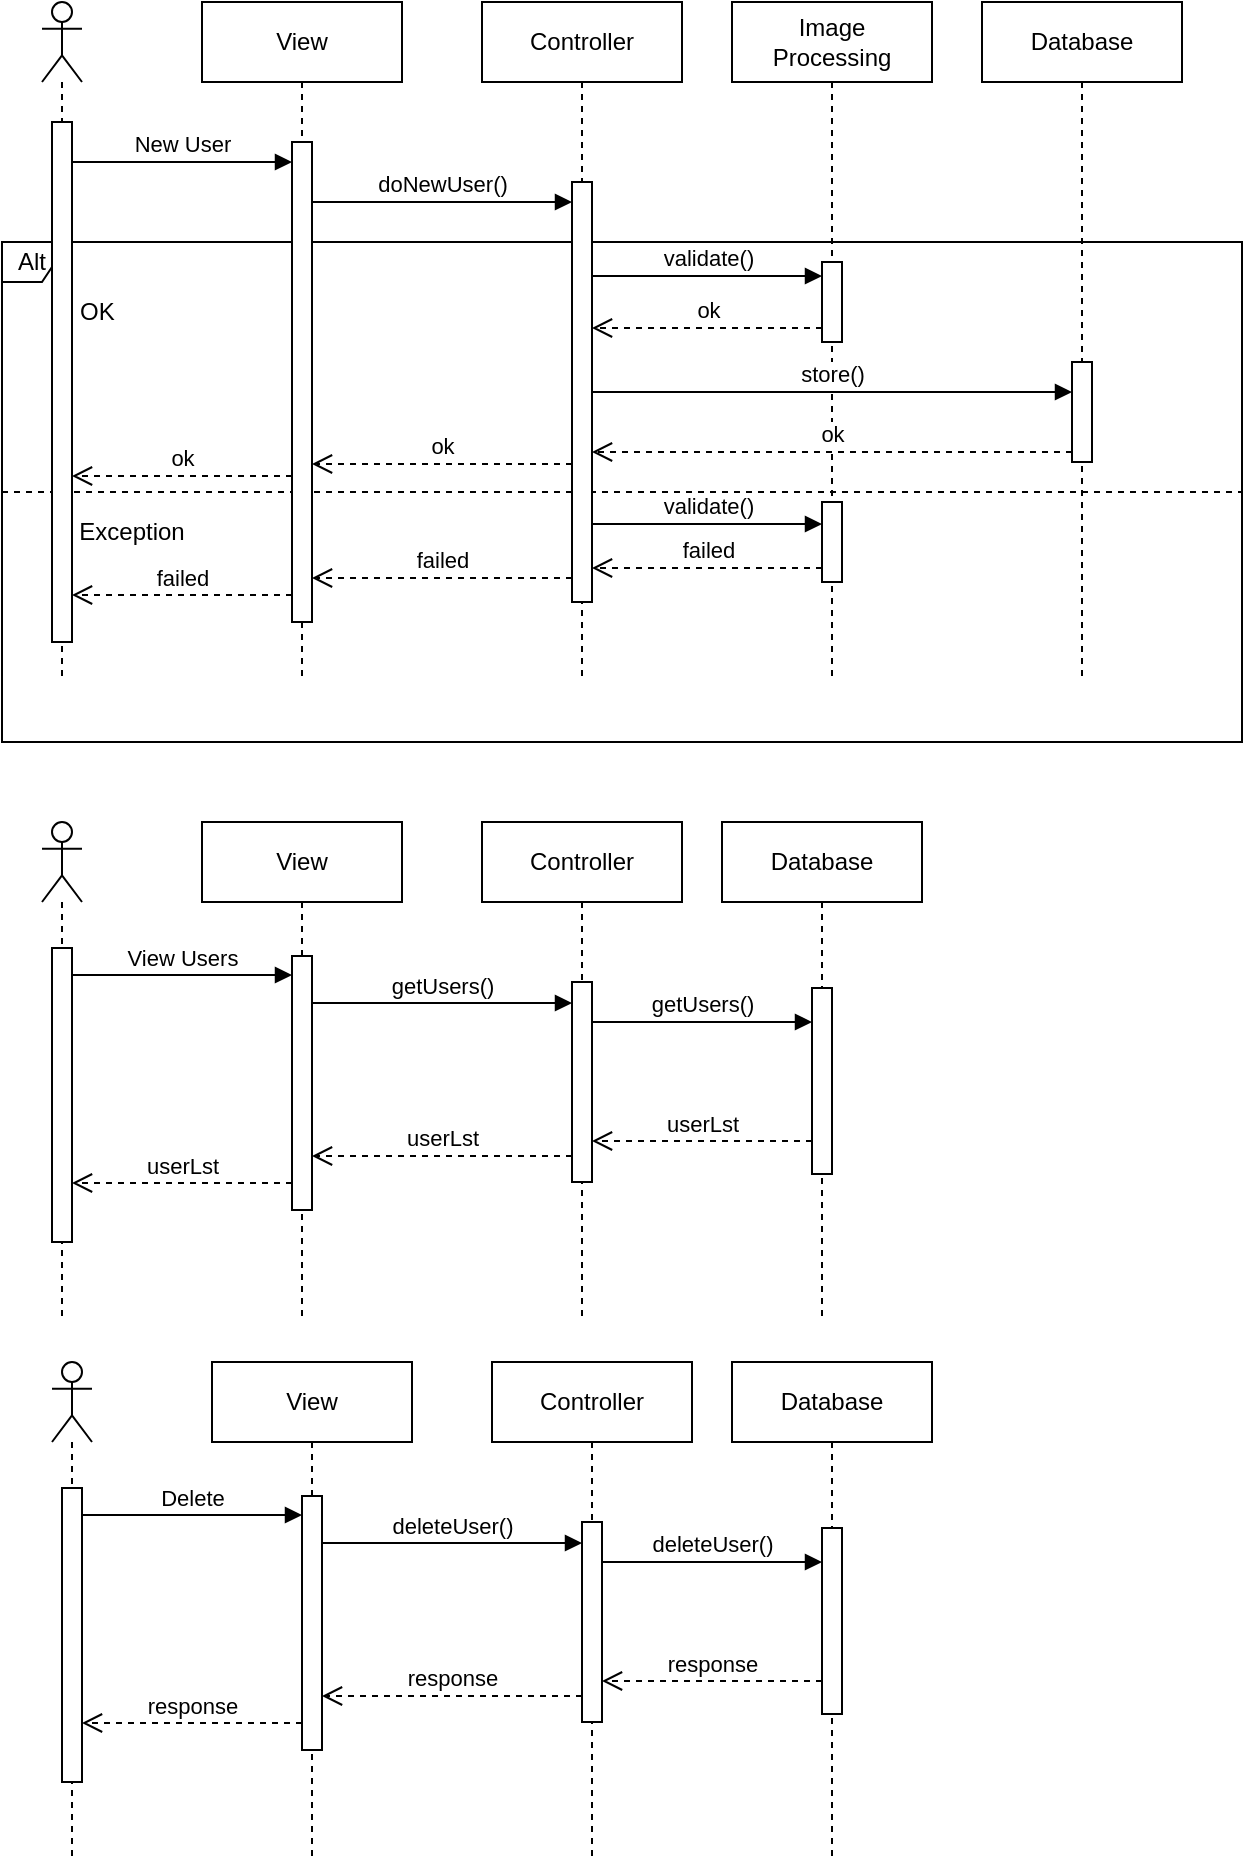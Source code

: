 <mxfile version="24.0.7" type="github">
  <diagram name="Page-1" id="TMIu9oZjWfzS7NxXjIgf">
    <mxGraphModel dx="1183" dy="577" grid="1" gridSize="10" guides="1" tooltips="1" connect="1" arrows="1" fold="1" page="1" pageScale="1" pageWidth="850" pageHeight="1100" math="0" shadow="0">
      <root>
        <mxCell id="0" />
        <mxCell id="1" parent="0" />
        <mxCell id="iEdo7Ytky-OxDYcLE7NU-14" value="Alt" style="shape=umlFrame;whiteSpace=wrap;html=1;pointerEvents=0;recursiveResize=0;container=1;collapsible=0;width=30;height=20;" parent="1" vertex="1">
          <mxGeometry x="10" y="140" width="620" height="250" as="geometry" />
        </mxCell>
        <mxCell id="iEdo7Ytky-OxDYcLE7NU-15" value="OK" style="text;html=1;" parent="iEdo7Ytky-OxDYcLE7NU-14" vertex="1">
          <mxGeometry width="80" height="20" relative="1" as="geometry">
            <mxPoint x="37" y="21" as="offset" />
          </mxGeometry>
        </mxCell>
        <mxCell id="iEdo7Ytky-OxDYcLE7NU-16" value="" style="line;strokeWidth=1;dashed=1;labelPosition=center;verticalLabelPosition=bottom;align=left;verticalAlign=top;spacingLeft=20;spacingTop=15;html=1;whiteSpace=wrap;" parent="iEdo7Ytky-OxDYcLE7NU-14" vertex="1">
          <mxGeometry y="120" width="620" height="10" as="geometry" />
        </mxCell>
        <mxCell id="iEdo7Ytky-OxDYcLE7NU-5" value="Database" style="shape=umlLifeline;perimeter=lifelinePerimeter;whiteSpace=wrap;html=1;container=1;dropTarget=0;collapsible=0;recursiveResize=0;outlineConnect=0;portConstraint=eastwest;newEdgeStyle={&quot;curved&quot;:0,&quot;rounded&quot;:0};" parent="iEdo7Ytky-OxDYcLE7NU-14" vertex="1">
          <mxGeometry x="490" y="-120" width="100" height="340" as="geometry" />
        </mxCell>
        <mxCell id="iEdo7Ytky-OxDYcLE7NU-20" value="" style="html=1;points=[[0,0,0,0,5],[0,1,0,0,-5],[1,0,0,0,5],[1,1,0,0,-5]];perimeter=orthogonalPerimeter;outlineConnect=0;targetShapes=umlLifeline;portConstraint=eastwest;newEdgeStyle={&quot;curved&quot;:0,&quot;rounded&quot;:0};" parent="iEdo7Ytky-OxDYcLE7NU-5" vertex="1">
          <mxGeometry x="45" y="180" width="10" height="50" as="geometry" />
        </mxCell>
        <mxCell id="iEdo7Ytky-OxDYcLE7NU-17" value="Exception" style="text;html=1;align=center;verticalAlign=middle;whiteSpace=wrap;rounded=0;" parent="iEdo7Ytky-OxDYcLE7NU-14" vertex="1">
          <mxGeometry x="35" y="130" width="60" height="30" as="geometry" />
        </mxCell>
        <mxCell id="iEdo7Ytky-OxDYcLE7NU-1" value="" style="shape=umlLifeline;perimeter=lifelinePerimeter;whiteSpace=wrap;html=1;container=1;dropTarget=0;collapsible=0;recursiveResize=0;outlineConnect=0;portConstraint=eastwest;newEdgeStyle={&quot;curved&quot;:0,&quot;rounded&quot;:0};participant=umlActor;" parent="1" vertex="1">
          <mxGeometry x="30" y="20" width="20" height="340" as="geometry" />
        </mxCell>
        <mxCell id="iEdo7Ytky-OxDYcLE7NU-2" value="" style="html=1;points=[[0,0,0,0,5],[0,1,0,0,-5],[1,0,0,0,5],[1,1,0,0,-5]];perimeter=orthogonalPerimeter;outlineConnect=0;targetShapes=umlLifeline;portConstraint=eastwest;newEdgeStyle={&quot;curved&quot;:0,&quot;rounded&quot;:0};" parent="iEdo7Ytky-OxDYcLE7NU-1" vertex="1">
          <mxGeometry x="5" y="60" width="10" height="260" as="geometry" />
        </mxCell>
        <mxCell id="iEdo7Ytky-OxDYcLE7NU-3" value="View" style="shape=umlLifeline;perimeter=lifelinePerimeter;whiteSpace=wrap;html=1;container=1;dropTarget=0;collapsible=0;recursiveResize=0;outlineConnect=0;portConstraint=eastwest;newEdgeStyle={&quot;curved&quot;:0,&quot;rounded&quot;:0};" parent="1" vertex="1">
          <mxGeometry x="110" y="20" width="100" height="340" as="geometry" />
        </mxCell>
        <mxCell id="iEdo7Ytky-OxDYcLE7NU-7" value="" style="html=1;points=[[0,0,0,0,5],[0,1,0,0,-5],[1,0,0,0,5],[1,1,0,0,-5]];perimeter=orthogonalPerimeter;outlineConnect=0;targetShapes=umlLifeline;portConstraint=eastwest;newEdgeStyle={&quot;curved&quot;:0,&quot;rounded&quot;:0};" parent="iEdo7Ytky-OxDYcLE7NU-3" vertex="1">
          <mxGeometry x="45" y="70" width="10" height="240" as="geometry" />
        </mxCell>
        <mxCell id="iEdo7Ytky-OxDYcLE7NU-4" value="Controller" style="shape=umlLifeline;perimeter=lifelinePerimeter;whiteSpace=wrap;html=1;container=1;dropTarget=0;collapsible=0;recursiveResize=0;outlineConnect=0;portConstraint=eastwest;newEdgeStyle={&quot;curved&quot;:0,&quot;rounded&quot;:0};" parent="1" vertex="1">
          <mxGeometry x="250" y="20" width="100" height="340" as="geometry" />
        </mxCell>
        <mxCell id="iEdo7Ytky-OxDYcLE7NU-9" value="" style="html=1;points=[[0,0,0,0,5],[0,1,0,0,-5],[1,0,0,0,5],[1,1,0,0,-5]];perimeter=orthogonalPerimeter;outlineConnect=0;targetShapes=umlLifeline;portConstraint=eastwest;newEdgeStyle={&quot;curved&quot;:0,&quot;rounded&quot;:0};" parent="iEdo7Ytky-OxDYcLE7NU-4" vertex="1">
          <mxGeometry x="45" y="90" width="10" height="210" as="geometry" />
        </mxCell>
        <mxCell id="iEdo7Ytky-OxDYcLE7NU-6" value="New User" style="html=1;verticalAlign=bottom;endArrow=block;curved=0;rounded=0;" parent="1" target="iEdo7Ytky-OxDYcLE7NU-7" edge="1">
          <mxGeometry width="80" relative="1" as="geometry">
            <mxPoint x="45" y="100.0" as="sourcePoint" />
            <mxPoint x="150" y="100" as="targetPoint" />
          </mxGeometry>
        </mxCell>
        <mxCell id="iEdo7Ytky-OxDYcLE7NU-8" value="doNewUser()" style="html=1;verticalAlign=bottom;endArrow=block;curved=0;rounded=0;" parent="1" target="iEdo7Ytky-OxDYcLE7NU-9" edge="1">
          <mxGeometry x="-0.001" width="80" relative="1" as="geometry">
            <mxPoint x="165" y="120" as="sourcePoint" />
            <mxPoint x="290" y="120" as="targetPoint" />
            <mxPoint as="offset" />
          </mxGeometry>
        </mxCell>
        <mxCell id="iEdo7Ytky-OxDYcLE7NU-10" value="Image&lt;br&gt;Processing" style="shape=umlLifeline;perimeter=lifelinePerimeter;whiteSpace=wrap;html=1;container=1;dropTarget=0;collapsible=0;recursiveResize=0;outlineConnect=0;portConstraint=eastwest;newEdgeStyle={&quot;curved&quot;:0,&quot;rounded&quot;:0};" parent="1" vertex="1">
          <mxGeometry x="375" y="20" width="100" height="340" as="geometry" />
        </mxCell>
        <mxCell id="iEdo7Ytky-OxDYcLE7NU-11" value="" style="html=1;points=[[0,0,0,0,5],[0,1,0,0,-5],[1,0,0,0,5],[1,1,0,0,-5]];perimeter=orthogonalPerimeter;outlineConnect=0;targetShapes=umlLifeline;portConstraint=eastwest;newEdgeStyle={&quot;curved&quot;:0,&quot;rounded&quot;:0};" parent="iEdo7Ytky-OxDYcLE7NU-10" vertex="1">
          <mxGeometry x="45" y="130" width="10" height="40" as="geometry" />
        </mxCell>
        <mxCell id="iEdo7Ytky-OxDYcLE7NU-23" value="" style="html=1;points=[[0,0,0,0,5],[0,1,0,0,-5],[1,0,0,0,5],[1,1,0,0,-5]];perimeter=orthogonalPerimeter;outlineConnect=0;targetShapes=umlLifeline;portConstraint=eastwest;newEdgeStyle={&quot;curved&quot;:0,&quot;rounded&quot;:0};" parent="iEdo7Ytky-OxDYcLE7NU-10" vertex="1">
          <mxGeometry x="45" y="250" width="10" height="40" as="geometry" />
        </mxCell>
        <mxCell id="iEdo7Ytky-OxDYcLE7NU-12" value="validate()" style="html=1;verticalAlign=bottom;endArrow=block;curved=0;rounded=0;entryX=0;entryY=0;entryDx=0;entryDy=5;" parent="1" edge="1">
          <mxGeometry relative="1" as="geometry">
            <mxPoint x="305" y="157" as="sourcePoint" />
            <mxPoint x="420" y="157" as="targetPoint" />
          </mxGeometry>
        </mxCell>
        <mxCell id="iEdo7Ytky-OxDYcLE7NU-13" value="ok" style="html=1;verticalAlign=bottom;endArrow=open;dashed=1;endSize=8;curved=0;rounded=0;" parent="1" edge="1">
          <mxGeometry relative="1" as="geometry">
            <mxPoint x="305" y="183" as="targetPoint" />
            <mxPoint x="420" y="183" as="sourcePoint" />
          </mxGeometry>
        </mxCell>
        <mxCell id="iEdo7Ytky-OxDYcLE7NU-21" value="store()" style="html=1;verticalAlign=bottom;endArrow=block;curved=0;rounded=0;entryX=0;entryY=0;entryDx=0;entryDy=5;" parent="1" edge="1">
          <mxGeometry relative="1" as="geometry">
            <mxPoint x="305" y="215" as="sourcePoint" />
            <mxPoint x="545" y="215" as="targetPoint" />
          </mxGeometry>
        </mxCell>
        <mxCell id="iEdo7Ytky-OxDYcLE7NU-22" value="ok" style="html=1;verticalAlign=bottom;endArrow=open;dashed=1;endSize=8;curved=0;rounded=0;exitX=0;exitY=1;exitDx=0;exitDy=-5;" parent="1" source="iEdo7Ytky-OxDYcLE7NU-20" target="iEdo7Ytky-OxDYcLE7NU-9" edge="1">
          <mxGeometry relative="1" as="geometry">
            <mxPoint x="475" y="255" as="targetPoint" />
          </mxGeometry>
        </mxCell>
        <mxCell id="iEdo7Ytky-OxDYcLE7NU-24" value="failed" style="html=1;verticalAlign=bottom;endArrow=open;dashed=1;endSize=8;curved=0;rounded=0;" parent="1" edge="1">
          <mxGeometry relative="1" as="geometry">
            <mxPoint x="420" y="303" as="sourcePoint" />
            <mxPoint x="305" y="303" as="targetPoint" />
          </mxGeometry>
        </mxCell>
        <mxCell id="iEdo7Ytky-OxDYcLE7NU-25" value="validate()" style="html=1;verticalAlign=bottom;endArrow=block;curved=0;rounded=0;entryX=0;entryY=0;entryDx=0;entryDy=5;" parent="1" edge="1">
          <mxGeometry relative="1" as="geometry">
            <mxPoint x="305" y="281" as="sourcePoint" />
            <mxPoint x="420" y="281" as="targetPoint" />
          </mxGeometry>
        </mxCell>
        <mxCell id="iEdo7Ytky-OxDYcLE7NU-26" value="ok" style="html=1;verticalAlign=bottom;endArrow=open;dashed=1;endSize=8;curved=0;rounded=0;" parent="1" edge="1">
          <mxGeometry relative="1" as="geometry">
            <mxPoint x="295" y="251" as="sourcePoint" />
            <mxPoint x="165" y="251" as="targetPoint" />
          </mxGeometry>
        </mxCell>
        <mxCell id="iEdo7Ytky-OxDYcLE7NU-27" value="ok" style="html=1;verticalAlign=bottom;endArrow=open;dashed=1;endSize=8;curved=0;rounded=0;" parent="1" source="iEdo7Ytky-OxDYcLE7NU-7" edge="1">
          <mxGeometry relative="1" as="geometry">
            <mxPoint x="159.5" y="257" as="sourcePoint" />
            <mxPoint x="45" y="257" as="targetPoint" />
          </mxGeometry>
        </mxCell>
        <mxCell id="iEdo7Ytky-OxDYcLE7NU-28" value="failed" style="html=1;verticalAlign=bottom;endArrow=open;dashed=1;endSize=8;curved=0;rounded=0;" parent="1" edge="1">
          <mxGeometry relative="1" as="geometry">
            <mxPoint x="295" y="308" as="sourcePoint" />
            <mxPoint x="165" y="308" as="targetPoint" />
          </mxGeometry>
        </mxCell>
        <mxCell id="iEdo7Ytky-OxDYcLE7NU-29" value="failed" style="html=1;verticalAlign=bottom;endArrow=open;dashed=1;endSize=8;curved=0;rounded=0;" parent="1" edge="1">
          <mxGeometry relative="1" as="geometry">
            <mxPoint x="155" y="316.5" as="sourcePoint" />
            <mxPoint x="45" y="316.5" as="targetPoint" />
          </mxGeometry>
        </mxCell>
        <mxCell id="4sxgYkIIa8AyiHVq7WXi-2" value="" style="shape=umlLifeline;perimeter=lifelinePerimeter;whiteSpace=wrap;html=1;container=1;dropTarget=0;collapsible=0;recursiveResize=0;outlineConnect=0;portConstraint=eastwest;newEdgeStyle={&quot;curved&quot;:0,&quot;rounded&quot;:0};participant=umlActor;" vertex="1" parent="1">
          <mxGeometry x="30" y="430" width="20" height="250" as="geometry" />
        </mxCell>
        <mxCell id="4sxgYkIIa8AyiHVq7WXi-3" value="" style="html=1;points=[[0,0,0,0,5],[0,1,0,0,-5],[1,0,0,0,5],[1,1,0,0,-5]];perimeter=orthogonalPerimeter;outlineConnect=0;targetShapes=umlLifeline;portConstraint=eastwest;newEdgeStyle={&quot;curved&quot;:0,&quot;rounded&quot;:0};" vertex="1" parent="4sxgYkIIa8AyiHVq7WXi-2">
          <mxGeometry x="5" y="63" width="10" height="147" as="geometry" />
        </mxCell>
        <mxCell id="4sxgYkIIa8AyiHVq7WXi-4" value="View" style="shape=umlLifeline;perimeter=lifelinePerimeter;whiteSpace=wrap;html=1;container=1;dropTarget=0;collapsible=0;recursiveResize=0;outlineConnect=0;portConstraint=eastwest;newEdgeStyle={&quot;curved&quot;:0,&quot;rounded&quot;:0};" vertex="1" parent="1">
          <mxGeometry x="110" y="430" width="100" height="250" as="geometry" />
        </mxCell>
        <mxCell id="4sxgYkIIa8AyiHVq7WXi-5" value="" style="html=1;points=[[0,0,0,0,5],[0,1,0,0,-5],[1,0,0,0,5],[1,1,0,0,-5]];perimeter=orthogonalPerimeter;outlineConnect=0;targetShapes=umlLifeline;portConstraint=eastwest;newEdgeStyle={&quot;curved&quot;:0,&quot;rounded&quot;:0};" vertex="1" parent="4sxgYkIIa8AyiHVq7WXi-4">
          <mxGeometry x="45" y="67" width="10" height="127" as="geometry" />
        </mxCell>
        <mxCell id="4sxgYkIIa8AyiHVq7WXi-6" value="Controller" style="shape=umlLifeline;perimeter=lifelinePerimeter;whiteSpace=wrap;html=1;container=1;dropTarget=0;collapsible=0;recursiveResize=0;outlineConnect=0;portConstraint=eastwest;newEdgeStyle={&quot;curved&quot;:0,&quot;rounded&quot;:0};" vertex="1" parent="1">
          <mxGeometry x="250" y="430" width="100" height="250" as="geometry" />
        </mxCell>
        <mxCell id="4sxgYkIIa8AyiHVq7WXi-7" value="" style="html=1;points=[[0,0,0,0,5],[0,1,0,0,-5],[1,0,0,0,5],[1,1,0,0,-5]];perimeter=orthogonalPerimeter;outlineConnect=0;targetShapes=umlLifeline;portConstraint=eastwest;newEdgeStyle={&quot;curved&quot;:0,&quot;rounded&quot;:0};" vertex="1" parent="4sxgYkIIa8AyiHVq7WXi-6">
          <mxGeometry x="45" y="80" width="10" height="100" as="geometry" />
        </mxCell>
        <mxCell id="4sxgYkIIa8AyiHVq7WXi-8" value="Database" style="shape=umlLifeline;perimeter=lifelinePerimeter;whiteSpace=wrap;html=1;container=1;dropTarget=0;collapsible=0;recursiveResize=0;outlineConnect=0;portConstraint=eastwest;newEdgeStyle={&quot;curved&quot;:0,&quot;rounded&quot;:0};" vertex="1" parent="1">
          <mxGeometry x="370" y="430" width="100" height="250" as="geometry" />
        </mxCell>
        <mxCell id="4sxgYkIIa8AyiHVq7WXi-9" value="" style="html=1;points=[[0,0,0,0,5],[0,1,0,0,-5],[1,0,0,0,5],[1,1,0,0,-5]];perimeter=orthogonalPerimeter;outlineConnect=0;targetShapes=umlLifeline;portConstraint=eastwest;newEdgeStyle={&quot;curved&quot;:0,&quot;rounded&quot;:0};" vertex="1" parent="4sxgYkIIa8AyiHVq7WXi-8">
          <mxGeometry x="45" y="83" width="10" height="93" as="geometry" />
        </mxCell>
        <mxCell id="4sxgYkIIa8AyiHVq7WXi-10" value="View Users" style="html=1;verticalAlign=bottom;endArrow=block;curved=0;rounded=0;" edge="1" parent="1">
          <mxGeometry width="80" relative="1" as="geometry">
            <mxPoint x="45" y="506.5" as="sourcePoint" />
            <mxPoint x="155" y="506.5" as="targetPoint" />
          </mxGeometry>
        </mxCell>
        <mxCell id="4sxgYkIIa8AyiHVq7WXi-11" value="getUsers()" style="html=1;verticalAlign=bottom;endArrow=block;curved=0;rounded=0;" edge="1" parent="1">
          <mxGeometry width="80" relative="1" as="geometry">
            <mxPoint x="165" y="520.5" as="sourcePoint" />
            <mxPoint x="295" y="520.5" as="targetPoint" />
          </mxGeometry>
        </mxCell>
        <mxCell id="4sxgYkIIa8AyiHVq7WXi-12" value="getUsers()" style="html=1;verticalAlign=bottom;endArrow=block;curved=0;rounded=0;" edge="1" parent="1">
          <mxGeometry width="80" relative="1" as="geometry">
            <mxPoint x="305" y="530.0" as="sourcePoint" />
            <mxPoint x="415" y="530.0" as="targetPoint" />
          </mxGeometry>
        </mxCell>
        <mxCell id="4sxgYkIIa8AyiHVq7WXi-13" value="userLst" style="html=1;verticalAlign=bottom;endArrow=open;dashed=1;endSize=8;curved=0;rounded=0;" edge="1" parent="1">
          <mxGeometry relative="1" as="geometry">
            <mxPoint x="415" y="589.5" as="sourcePoint" />
            <mxPoint x="305.0" y="589.5" as="targetPoint" />
          </mxGeometry>
        </mxCell>
        <mxCell id="4sxgYkIIa8AyiHVq7WXi-14" value="userLst" style="html=1;verticalAlign=bottom;endArrow=open;dashed=1;endSize=8;curved=0;rounded=0;" edge="1" parent="1">
          <mxGeometry relative="1" as="geometry">
            <mxPoint x="295" y="597" as="sourcePoint" />
            <mxPoint x="165" y="597" as="targetPoint" />
          </mxGeometry>
        </mxCell>
        <mxCell id="4sxgYkIIa8AyiHVq7WXi-15" value="userLst" style="html=1;verticalAlign=bottom;endArrow=open;dashed=1;endSize=8;curved=0;rounded=0;" edge="1" parent="1">
          <mxGeometry relative="1" as="geometry">
            <mxPoint x="155" y="610.5" as="sourcePoint" />
            <mxPoint x="45" y="610.5" as="targetPoint" />
          </mxGeometry>
        </mxCell>
        <mxCell id="4sxgYkIIa8AyiHVq7WXi-16" value="" style="shape=umlLifeline;perimeter=lifelinePerimeter;whiteSpace=wrap;html=1;container=1;dropTarget=0;collapsible=0;recursiveResize=0;outlineConnect=0;portConstraint=eastwest;newEdgeStyle={&quot;curved&quot;:0,&quot;rounded&quot;:0};participant=umlActor;" vertex="1" parent="1">
          <mxGeometry x="35" y="700" width="20" height="250" as="geometry" />
        </mxCell>
        <mxCell id="4sxgYkIIa8AyiHVq7WXi-17" value="" style="html=1;points=[[0,0,0,0,5],[0,1,0,0,-5],[1,0,0,0,5],[1,1,0,0,-5]];perimeter=orthogonalPerimeter;outlineConnect=0;targetShapes=umlLifeline;portConstraint=eastwest;newEdgeStyle={&quot;curved&quot;:0,&quot;rounded&quot;:0};" vertex="1" parent="4sxgYkIIa8AyiHVq7WXi-16">
          <mxGeometry x="5" y="63" width="10" height="147" as="geometry" />
        </mxCell>
        <mxCell id="4sxgYkIIa8AyiHVq7WXi-18" value="View" style="shape=umlLifeline;perimeter=lifelinePerimeter;whiteSpace=wrap;html=1;container=1;dropTarget=0;collapsible=0;recursiveResize=0;outlineConnect=0;portConstraint=eastwest;newEdgeStyle={&quot;curved&quot;:0,&quot;rounded&quot;:0};" vertex="1" parent="1">
          <mxGeometry x="115" y="700" width="100" height="250" as="geometry" />
        </mxCell>
        <mxCell id="4sxgYkIIa8AyiHVq7WXi-19" value="" style="html=1;points=[[0,0,0,0,5],[0,1,0,0,-5],[1,0,0,0,5],[1,1,0,0,-5]];perimeter=orthogonalPerimeter;outlineConnect=0;targetShapes=umlLifeline;portConstraint=eastwest;newEdgeStyle={&quot;curved&quot;:0,&quot;rounded&quot;:0};" vertex="1" parent="4sxgYkIIa8AyiHVq7WXi-18">
          <mxGeometry x="45" y="67" width="10" height="127" as="geometry" />
        </mxCell>
        <mxCell id="4sxgYkIIa8AyiHVq7WXi-20" value="Controller" style="shape=umlLifeline;perimeter=lifelinePerimeter;whiteSpace=wrap;html=1;container=1;dropTarget=0;collapsible=0;recursiveResize=0;outlineConnect=0;portConstraint=eastwest;newEdgeStyle={&quot;curved&quot;:0,&quot;rounded&quot;:0};" vertex="1" parent="1">
          <mxGeometry x="255" y="700" width="100" height="250" as="geometry" />
        </mxCell>
        <mxCell id="4sxgYkIIa8AyiHVq7WXi-21" value="" style="html=1;points=[[0,0,0,0,5],[0,1,0,0,-5],[1,0,0,0,5],[1,1,0,0,-5]];perimeter=orthogonalPerimeter;outlineConnect=0;targetShapes=umlLifeline;portConstraint=eastwest;newEdgeStyle={&quot;curved&quot;:0,&quot;rounded&quot;:0};" vertex="1" parent="4sxgYkIIa8AyiHVq7WXi-20">
          <mxGeometry x="45" y="80" width="10" height="100" as="geometry" />
        </mxCell>
        <mxCell id="4sxgYkIIa8AyiHVq7WXi-22" value="Database" style="shape=umlLifeline;perimeter=lifelinePerimeter;whiteSpace=wrap;html=1;container=1;dropTarget=0;collapsible=0;recursiveResize=0;outlineConnect=0;portConstraint=eastwest;newEdgeStyle={&quot;curved&quot;:0,&quot;rounded&quot;:0};" vertex="1" parent="1">
          <mxGeometry x="375" y="700" width="100" height="250" as="geometry" />
        </mxCell>
        <mxCell id="4sxgYkIIa8AyiHVq7WXi-23" value="" style="html=1;points=[[0,0,0,0,5],[0,1,0,0,-5],[1,0,0,0,5],[1,1,0,0,-5]];perimeter=orthogonalPerimeter;outlineConnect=0;targetShapes=umlLifeline;portConstraint=eastwest;newEdgeStyle={&quot;curved&quot;:0,&quot;rounded&quot;:0};" vertex="1" parent="4sxgYkIIa8AyiHVq7WXi-22">
          <mxGeometry x="45" y="83" width="10" height="93" as="geometry" />
        </mxCell>
        <mxCell id="4sxgYkIIa8AyiHVq7WXi-24" value="Delete" style="html=1;verticalAlign=bottom;endArrow=block;curved=0;rounded=0;" edge="1" parent="1">
          <mxGeometry width="80" relative="1" as="geometry">
            <mxPoint x="50" y="776.5" as="sourcePoint" />
            <mxPoint x="160" y="776.5" as="targetPoint" />
          </mxGeometry>
        </mxCell>
        <mxCell id="4sxgYkIIa8AyiHVq7WXi-25" value="deleteUser()" style="html=1;verticalAlign=bottom;endArrow=block;curved=0;rounded=0;" edge="1" parent="1">
          <mxGeometry width="80" relative="1" as="geometry">
            <mxPoint x="170" y="790.5" as="sourcePoint" />
            <mxPoint x="300" y="790.5" as="targetPoint" />
          </mxGeometry>
        </mxCell>
        <mxCell id="4sxgYkIIa8AyiHVq7WXi-26" value="deleteUser()" style="html=1;verticalAlign=bottom;endArrow=block;curved=0;rounded=0;" edge="1" parent="1">
          <mxGeometry width="80" relative="1" as="geometry">
            <mxPoint x="310" y="800.0" as="sourcePoint" />
            <mxPoint x="420" y="800.0" as="targetPoint" />
          </mxGeometry>
        </mxCell>
        <mxCell id="4sxgYkIIa8AyiHVq7WXi-27" value="response" style="html=1;verticalAlign=bottom;endArrow=open;dashed=1;endSize=8;curved=0;rounded=0;" edge="1" parent="1">
          <mxGeometry relative="1" as="geometry">
            <mxPoint x="420" y="859.5" as="sourcePoint" />
            <mxPoint x="310.0" y="859.5" as="targetPoint" />
          </mxGeometry>
        </mxCell>
        <mxCell id="4sxgYkIIa8AyiHVq7WXi-28" value="response" style="html=1;verticalAlign=bottom;endArrow=open;dashed=1;endSize=8;curved=0;rounded=0;" edge="1" parent="1">
          <mxGeometry relative="1" as="geometry">
            <mxPoint x="300" y="867" as="sourcePoint" />
            <mxPoint x="170" y="867" as="targetPoint" />
          </mxGeometry>
        </mxCell>
        <mxCell id="4sxgYkIIa8AyiHVq7WXi-29" value="response" style="html=1;verticalAlign=bottom;endArrow=open;dashed=1;endSize=8;curved=0;rounded=0;" edge="1" parent="1">
          <mxGeometry relative="1" as="geometry">
            <mxPoint x="160" y="880.5" as="sourcePoint" />
            <mxPoint x="50" y="880.5" as="targetPoint" />
          </mxGeometry>
        </mxCell>
      </root>
    </mxGraphModel>
  </diagram>
</mxfile>
